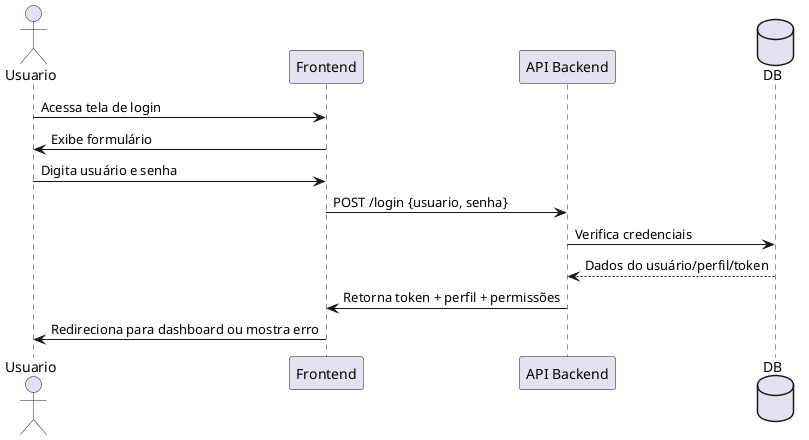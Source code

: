 ' ===== Login =====
@startuml login
actor Usuario
participant "Frontend" as FE
participant "API Backend" as API
database "DB"

Usuario -> FE : Acessa tela de login
FE -> Usuario : Exibe formulário
Usuario -> FE : Digita usuário e senha
FE -> API : POST /login {usuario, senha}
API -> DB : Verifica credenciais
DB --> API : Dados do usuário/perfil/token
API -> FE : Retorna token + perfil + permissões
FE -> Usuario : Redireciona para dashboard ou mostra erro
@enduml


' ===== Dashboard =====
@startuml dashboard
actor Usuario
participant "Frontend" as FE
participant "API Backend" as API
database "DB"

Usuario -> FE : Acessa dashboard (após login)
FE -> API : GET /dashboard (token)
API -> DB : Busca dados do usuário e atalhos
alt Perfil = PERITO
    API -> DB : Busca laudos em aberto do perito
    DB --> API : Lista de laudos
else Perfil = GERENTE REGIONAL
    API -> DB : Busca laudos da equipe
    API -> DB : Busca dados dos peritos sob gestão
    DB --> API : Lista de laudos e peritos
else Perfil = ADMIN
    API -> DB : Busca métricas do sistema
    DB --> API : Dados agregados
end
API -> FE : Retorna dados do dashboard (customizado)
FE -> Usuario : Exibe atalhos e dados relevantes
@enduml


' ===== Gerente =====
@startuml gerente
actor Gerente
participant "Frontend" as FE
participant "API Backend" as API
database "DB"

Gerente -> FE : Seleciona "Gerenciar Equipe"
FE -> API : GET /gerentes-regionais/{id}/peritos
API -> DB : Busca lista de peritos sob gestão
DB --> API : Lista de peritos
API -> FE : Retorna lista e status de cada perito
FE -> Gerente : Exibe painel da equipe

alt Gerente seleciona um perito
    Gerente -> FE : Clica em perito X
    FE -> API : GET /peritos/{id}
    API -> DB : Busca dados do perito e laudos
    DB --> API : Retorna detalhes do perito
    API -> FE : Retorna dados completos do perito
    FE -> Gerente : Exibe perfil do perito, laudos, produtividade, etc.
end

alt Gerente quer atribuir tarefa
    Gerente -> FE : Clica em "Atribuir Laudo"
    FE -> API : POST /laudos/atribuir {perito_id, dados_laudo}
    API -> DB : Cria laudo e vincula ao perito
    DB --> API : Confirmação
    API -> FE : Retorna confirmação
    FE -> Gerente : Mostra mensagem de sucesso
end

@enduml


' ===== Laudo =====
@startuml laudo
actor Perito
participant "Frontend" as FE
participant "API Backend" as API
database "DB"
database "Detran API" as Detran

Perito -> FE : Seleciona "Novo Laudo"
FE -> API : GET /formularios
API -> DB : Busca template/formulário
DB --> API : Retorna formulário
API -> FE : Envia formulário para preenchimento
FE -> Perito : Exibe formulário dinâmico

Perito -> FE : Preenche campos (ex: placa, chassi)
FE -> API : GET /veiculo/{placa} (validação externa)
API -> Detran : Consulta dados oficiais (opcional)
Detran --> API : Dados do veículo
API -> FE : Preenche campos automaticamente

Perito -> FE : Anexa imagens/evidências
Perito -> FE : Salva rascunho ou envia laudo
FE -> API : POST /laudos {dados completos}
API -> DB : Salva laudo, imagens, status = EM_EDICAO/EM_ANALISE
DB --> API : Confirmação
API -> FE : Retorna confirmação/sucesso
FE -> Perito : Mostra laudo salvo/emitido

@enduml

' ===== Relatório =====
@startuml relatorio
actor Usuario
participant "Frontend" as FE
participant "API Backend" as API
database "DB"

Usuario -> FE : Seleciona "Relatórios"
FE -> API : GET /relatorios?filtros
API -> DB : Executa consultas agregadas (ex: produtividade, laudos por status)
DB --> API : Dados do relatório
API -> FE : Retorna relatório
FE -> Usuario : Exibe gráfico/tabela

alt Usuario exporta PDF
    Usuario -> FE : Clica "Exportar PDF"
    FE -> API : GET /relatorios/exportar?filtros
    API -> DB : Gera relatório em PDF
    DB --> API : Caminho do PDF
    API -> FE : Download do PDF
    FE -> Usuario : Baixa ou abre o PDF
end

@enduml


' ===== Gerenciamento de perfis =====
@startuml gerenciamento de perfis 
actor Admin
participant "Frontend" as FE
participant "API Backend" as API
database "DB"

Admin -> FE : Seleciona "Gerenciar Usuários"
FE -> API : GET /usuarios
API -> DB : Busca lista de usuários
DB --> API : Lista de usuários
API -> FE : Exibe lista

alt Admin edita permissões
    Admin -> FE : Clica em usuário X
    FE -> API : GET /usuarios/{id}/permissao
    API -> DB : Busca permissões do usuário
    DB --> API : Lista de permissões
    API -> FE : Exibe permissões atuais

    Admin -> FE : Adiciona/remove permissões
    FE -> API : POST /usuarios-permissoes
    API -> DB : Atualiza permissões do usuário
    DB --> API : Confirmação
    API -> FE : Atualiza exibição
end

alt Admin altera perfil
    Admin -> FE : Altera perfil do usuário
    FE -> API : PUT /usuarios/{id}
    API -> DB : Atualiza perfil
    DB --> API : Confirmação
    API -> FE : Mostra sucesso
end

@enduml


' ===== Logout =====
@startuml logout
actor Usuario
participant "Frontend" as FE
participant "API Backend" as API

Usuario -> FE : Clica em "Sair"
FE -> API : POST /logout (token)
API -> FE : Invalida token/sessão
FE -> Usuario : Redireciona para login
@enduml

